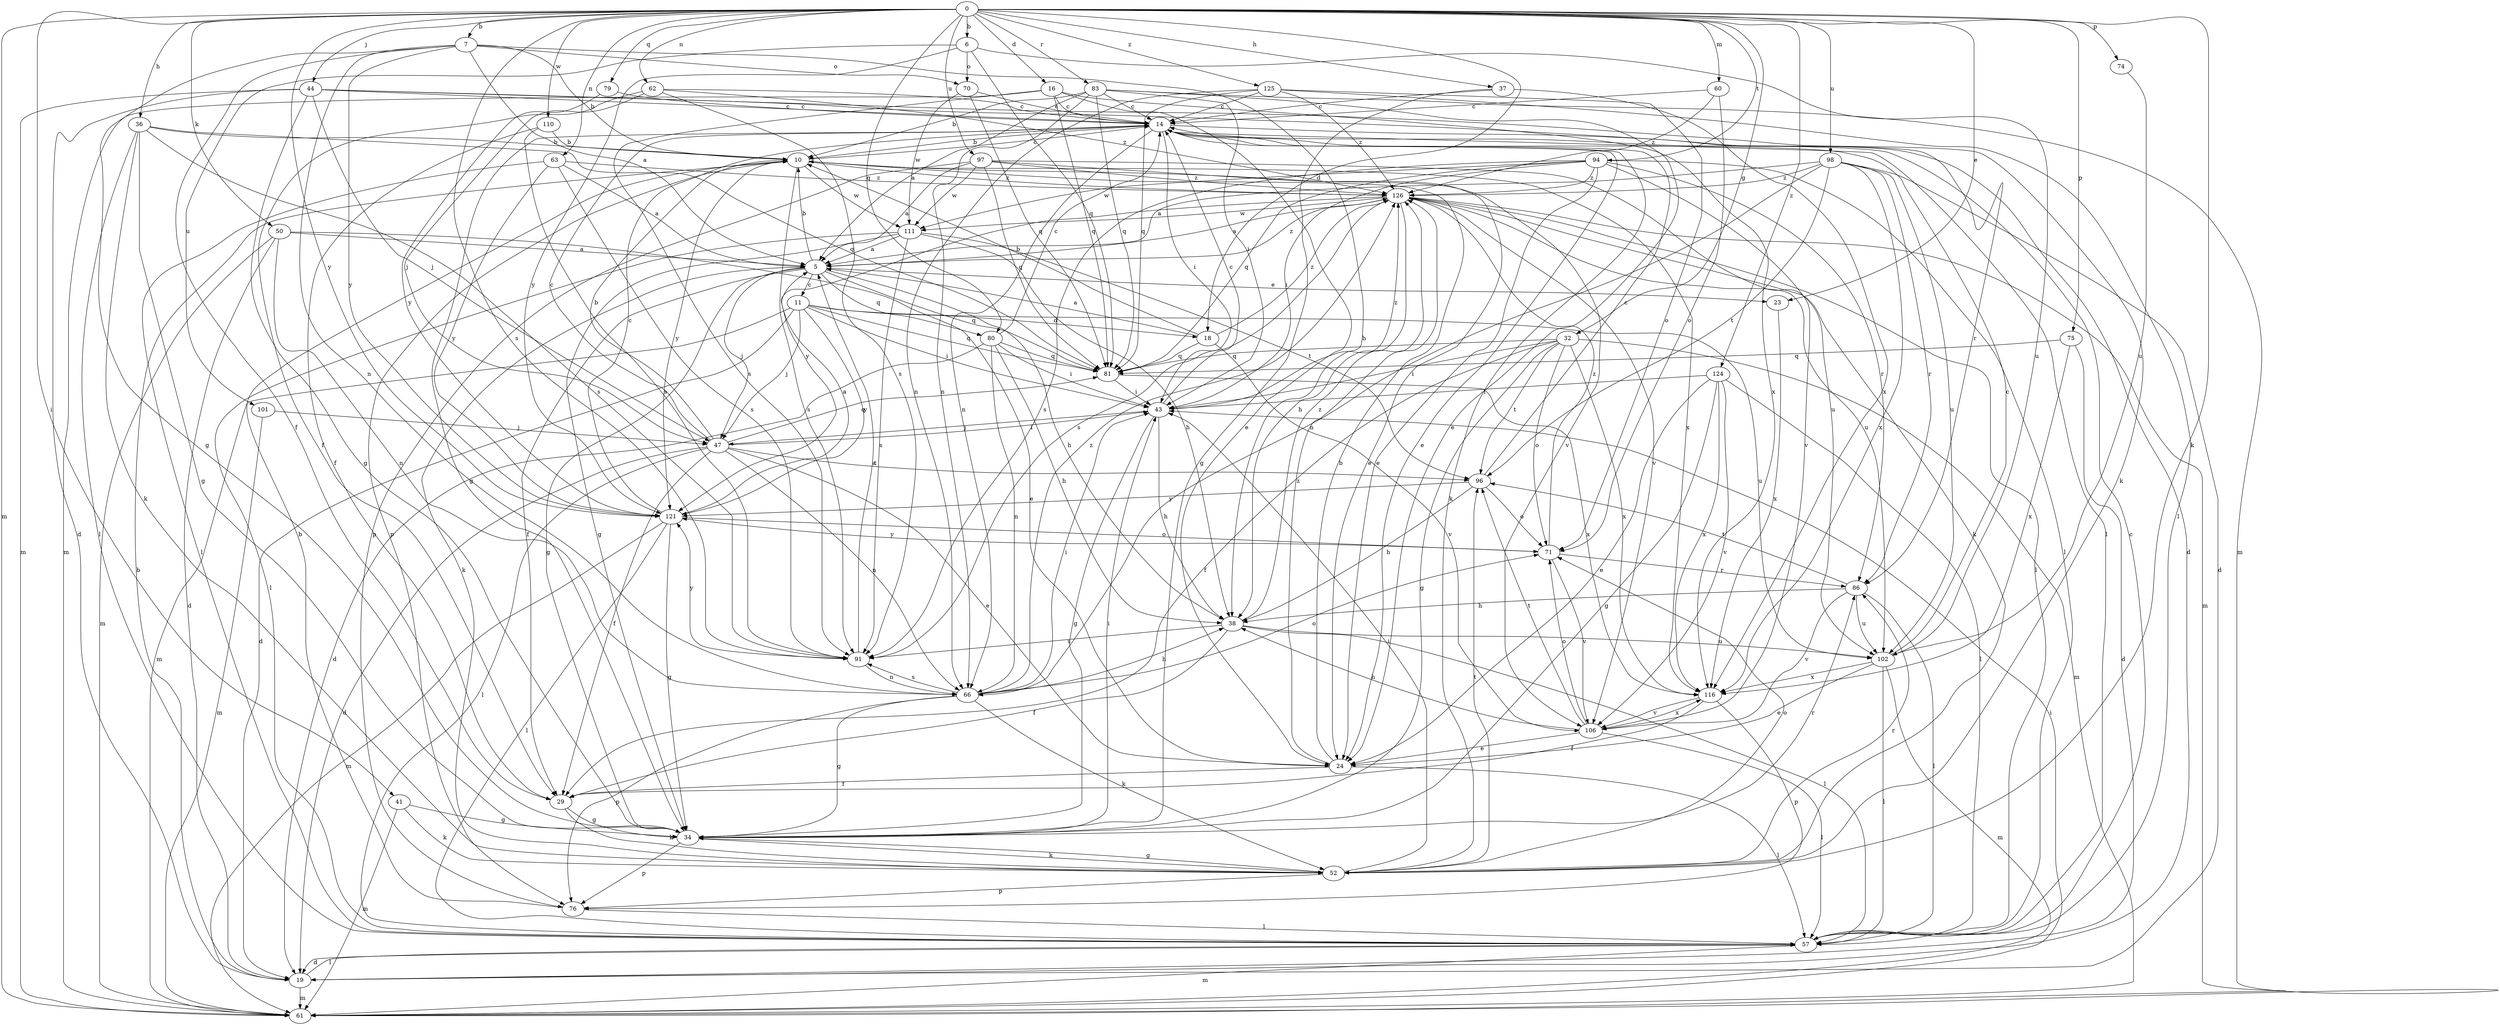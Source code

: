 strict digraph  {
0;
5;
6;
7;
10;
11;
14;
16;
18;
19;
23;
24;
29;
32;
34;
36;
37;
38;
41;
43;
44;
47;
50;
52;
57;
60;
61;
62;
63;
66;
70;
71;
74;
75;
76;
79;
80;
81;
83;
86;
91;
94;
96;
97;
98;
101;
102;
106;
110;
111;
116;
121;
124;
125;
126;
0 -> 6  [label=b];
0 -> 7  [label=b];
0 -> 16  [label=d];
0 -> 18  [label=d];
0 -> 23  [label=e];
0 -> 32  [label=g];
0 -> 36  [label=h];
0 -> 37  [label=h];
0 -> 41  [label=i];
0 -> 44  [label=j];
0 -> 50  [label=k];
0 -> 52  [label=k];
0 -> 60  [label=m];
0 -> 61  [label=m];
0 -> 62  [label=n];
0 -> 63  [label=n];
0 -> 74  [label=p];
0 -> 75  [label=p];
0 -> 79  [label=q];
0 -> 80  [label=q];
0 -> 83  [label=r];
0 -> 91  [label=s];
0 -> 94  [label=t];
0 -> 97  [label=u];
0 -> 98  [label=u];
0 -> 110  [label=w];
0 -> 121  [label=y];
0 -> 124  [label=z];
0 -> 125  [label=z];
5 -> 10  [label=b];
5 -> 11  [label=c];
5 -> 23  [label=e];
5 -> 29  [label=f];
5 -> 34  [label=g];
5 -> 38  [label=h];
5 -> 47  [label=j];
5 -> 52  [label=k];
5 -> 80  [label=q];
5 -> 81  [label=q];
5 -> 126  [label=z];
6 -> 70  [label=o];
6 -> 81  [label=q];
6 -> 101  [label=u];
6 -> 102  [label=u];
6 -> 121  [label=y];
7 -> 5  [label=a];
7 -> 10  [label=b];
7 -> 29  [label=f];
7 -> 34  [label=g];
7 -> 38  [label=h];
7 -> 66  [label=n];
7 -> 70  [label=o];
7 -> 121  [label=y];
10 -> 14  [label=c];
10 -> 76  [label=p];
10 -> 91  [label=s];
10 -> 106  [label=v];
10 -> 111  [label=w];
10 -> 116  [label=x];
10 -> 121  [label=y];
10 -> 126  [label=z];
11 -> 18  [label=d];
11 -> 19  [label=d];
11 -> 43  [label=i];
11 -> 47  [label=j];
11 -> 61  [label=m];
11 -> 81  [label=q];
11 -> 102  [label=u];
11 -> 121  [label=y];
14 -> 10  [label=b];
14 -> 19  [label=d];
14 -> 24  [label=e];
14 -> 34  [label=g];
14 -> 43  [label=i];
14 -> 52  [label=k];
14 -> 57  [label=l];
14 -> 66  [label=n];
16 -> 14  [label=c];
16 -> 24  [label=e];
16 -> 61  [label=m];
16 -> 81  [label=q];
16 -> 91  [label=s];
16 -> 116  [label=x];
18 -> 5  [label=a];
18 -> 10  [label=b];
18 -> 81  [label=q];
18 -> 106  [label=v];
18 -> 126  [label=z];
19 -> 10  [label=b];
19 -> 57  [label=l];
19 -> 61  [label=m];
23 -> 116  [label=x];
24 -> 10  [label=b];
24 -> 29  [label=f];
24 -> 57  [label=l];
24 -> 126  [label=z];
29 -> 34  [label=g];
29 -> 52  [label=k];
32 -> 29  [label=f];
32 -> 34  [label=g];
32 -> 43  [label=i];
32 -> 61  [label=m];
32 -> 71  [label=o];
32 -> 81  [label=q];
32 -> 96  [label=t];
32 -> 116  [label=x];
34 -> 43  [label=i];
34 -> 52  [label=k];
34 -> 76  [label=p];
34 -> 86  [label=r];
36 -> 10  [label=b];
36 -> 34  [label=g];
36 -> 52  [label=k];
36 -> 57  [label=l];
36 -> 81  [label=q];
36 -> 91  [label=s];
37 -> 14  [label=c];
37 -> 34  [label=g];
37 -> 116  [label=x];
38 -> 29  [label=f];
38 -> 57  [label=l];
38 -> 91  [label=s];
38 -> 102  [label=u];
38 -> 126  [label=z];
41 -> 34  [label=g];
41 -> 52  [label=k];
41 -> 61  [label=m];
43 -> 14  [label=c];
43 -> 34  [label=g];
43 -> 38  [label=h];
43 -> 47  [label=j];
43 -> 126  [label=z];
44 -> 14  [label=c];
44 -> 19  [label=d];
44 -> 34  [label=g];
44 -> 47  [label=j];
44 -> 52  [label=k];
44 -> 61  [label=m];
44 -> 86  [label=r];
47 -> 10  [label=b];
47 -> 14  [label=c];
47 -> 19  [label=d];
47 -> 24  [label=e];
47 -> 29  [label=f];
47 -> 43  [label=i];
47 -> 57  [label=l];
47 -> 66  [label=n];
47 -> 81  [label=q];
47 -> 96  [label=t];
50 -> 5  [label=a];
50 -> 19  [label=d];
50 -> 24  [label=e];
50 -> 61  [label=m];
50 -> 66  [label=n];
52 -> 34  [label=g];
52 -> 43  [label=i];
52 -> 71  [label=o];
52 -> 76  [label=p];
52 -> 86  [label=r];
52 -> 96  [label=t];
57 -> 14  [label=c];
57 -> 19  [label=d];
57 -> 61  [label=m];
60 -> 14  [label=c];
60 -> 71  [label=o];
60 -> 126  [label=z];
61 -> 43  [label=i];
62 -> 14  [label=c];
62 -> 29  [label=f];
62 -> 47  [label=j];
62 -> 91  [label=s];
62 -> 126  [label=z];
63 -> 5  [label=a];
63 -> 57  [label=l];
63 -> 91  [label=s];
63 -> 121  [label=y];
63 -> 126  [label=z];
66 -> 34  [label=g];
66 -> 38  [label=h];
66 -> 43  [label=i];
66 -> 52  [label=k];
66 -> 71  [label=o];
66 -> 76  [label=p];
66 -> 91  [label=s];
66 -> 126  [label=z];
70 -> 14  [label=c];
70 -> 81  [label=q];
70 -> 111  [label=w];
71 -> 86  [label=r];
71 -> 106  [label=v];
71 -> 121  [label=y];
71 -> 126  [label=z];
74 -> 102  [label=u];
75 -> 19  [label=d];
75 -> 81  [label=q];
75 -> 116  [label=x];
76 -> 10  [label=b];
76 -> 57  [label=l];
79 -> 14  [label=c];
79 -> 121  [label=y];
80 -> 14  [label=c];
80 -> 19  [label=d];
80 -> 38  [label=h];
80 -> 43  [label=i];
80 -> 66  [label=n];
80 -> 81  [label=q];
81 -> 43  [label=i];
81 -> 116  [label=x];
83 -> 5  [label=a];
83 -> 10  [label=b];
83 -> 14  [label=c];
83 -> 24  [label=e];
83 -> 43  [label=i];
83 -> 61  [label=m];
83 -> 66  [label=n];
83 -> 81  [label=q];
86 -> 38  [label=h];
86 -> 57  [label=l];
86 -> 96  [label=t];
86 -> 102  [label=u];
86 -> 106  [label=v];
91 -> 5  [label=a];
91 -> 66  [label=n];
91 -> 121  [label=y];
94 -> 24  [label=e];
94 -> 43  [label=i];
94 -> 57  [label=l];
94 -> 81  [label=q];
94 -> 86  [label=r];
94 -> 91  [label=s];
94 -> 106  [label=v];
94 -> 111  [label=w];
94 -> 126  [label=z];
96 -> 14  [label=c];
96 -> 38  [label=h];
96 -> 71  [label=o];
96 -> 121  [label=y];
97 -> 5  [label=a];
97 -> 24  [label=e];
97 -> 76  [label=p];
97 -> 81  [label=q];
97 -> 102  [label=u];
97 -> 111  [label=w];
97 -> 126  [label=z];
98 -> 5  [label=a];
98 -> 19  [label=d];
98 -> 66  [label=n];
98 -> 86  [label=r];
98 -> 96  [label=t];
98 -> 102  [label=u];
98 -> 116  [label=x];
98 -> 126  [label=z];
101 -> 47  [label=j];
101 -> 61  [label=m];
102 -> 14  [label=c];
102 -> 24  [label=e];
102 -> 57  [label=l];
102 -> 61  [label=m];
102 -> 116  [label=x];
106 -> 24  [label=e];
106 -> 38  [label=h];
106 -> 57  [label=l];
106 -> 71  [label=o];
106 -> 96  [label=t];
106 -> 116  [label=x];
110 -> 10  [label=b];
110 -> 29  [label=f];
110 -> 91  [label=s];
111 -> 5  [label=a];
111 -> 34  [label=g];
111 -> 38  [label=h];
111 -> 57  [label=l];
111 -> 91  [label=s];
111 -> 96  [label=t];
116 -> 29  [label=f];
116 -> 76  [label=p];
116 -> 106  [label=v];
121 -> 5  [label=a];
121 -> 14  [label=c];
121 -> 34  [label=g];
121 -> 57  [label=l];
121 -> 61  [label=m];
121 -> 71  [label=o];
124 -> 24  [label=e];
124 -> 34  [label=g];
124 -> 43  [label=i];
124 -> 57  [label=l];
124 -> 106  [label=v];
124 -> 116  [label=x];
125 -> 14  [label=c];
125 -> 57  [label=l];
125 -> 66  [label=n];
125 -> 71  [label=o];
125 -> 81  [label=q];
125 -> 126  [label=z];
126 -> 5  [label=a];
126 -> 38  [label=h];
126 -> 52  [label=k];
126 -> 57  [label=l];
126 -> 61  [label=m];
126 -> 91  [label=s];
126 -> 102  [label=u];
126 -> 106  [label=v];
126 -> 111  [label=w];
126 -> 121  [label=y];
}
